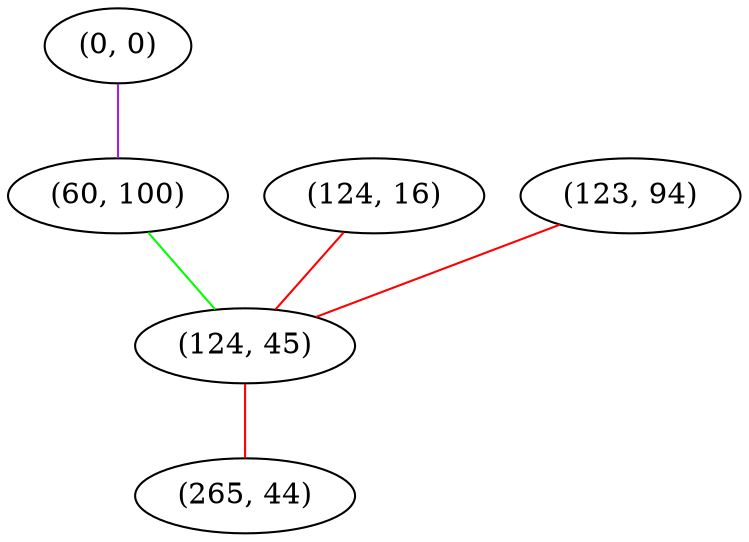 graph "" {
"(0, 0)";
"(124, 16)";
"(60, 100)";
"(123, 94)";
"(124, 45)";
"(265, 44)";
"(0, 0)" -- "(60, 100)"  [color=purple, key=0, weight=4];
"(124, 16)" -- "(124, 45)"  [color=red, key=0, weight=1];
"(60, 100)" -- "(124, 45)"  [color=green, key=0, weight=2];
"(123, 94)" -- "(124, 45)"  [color=red, key=0, weight=1];
"(124, 45)" -- "(265, 44)"  [color=red, key=0, weight=1];
}
